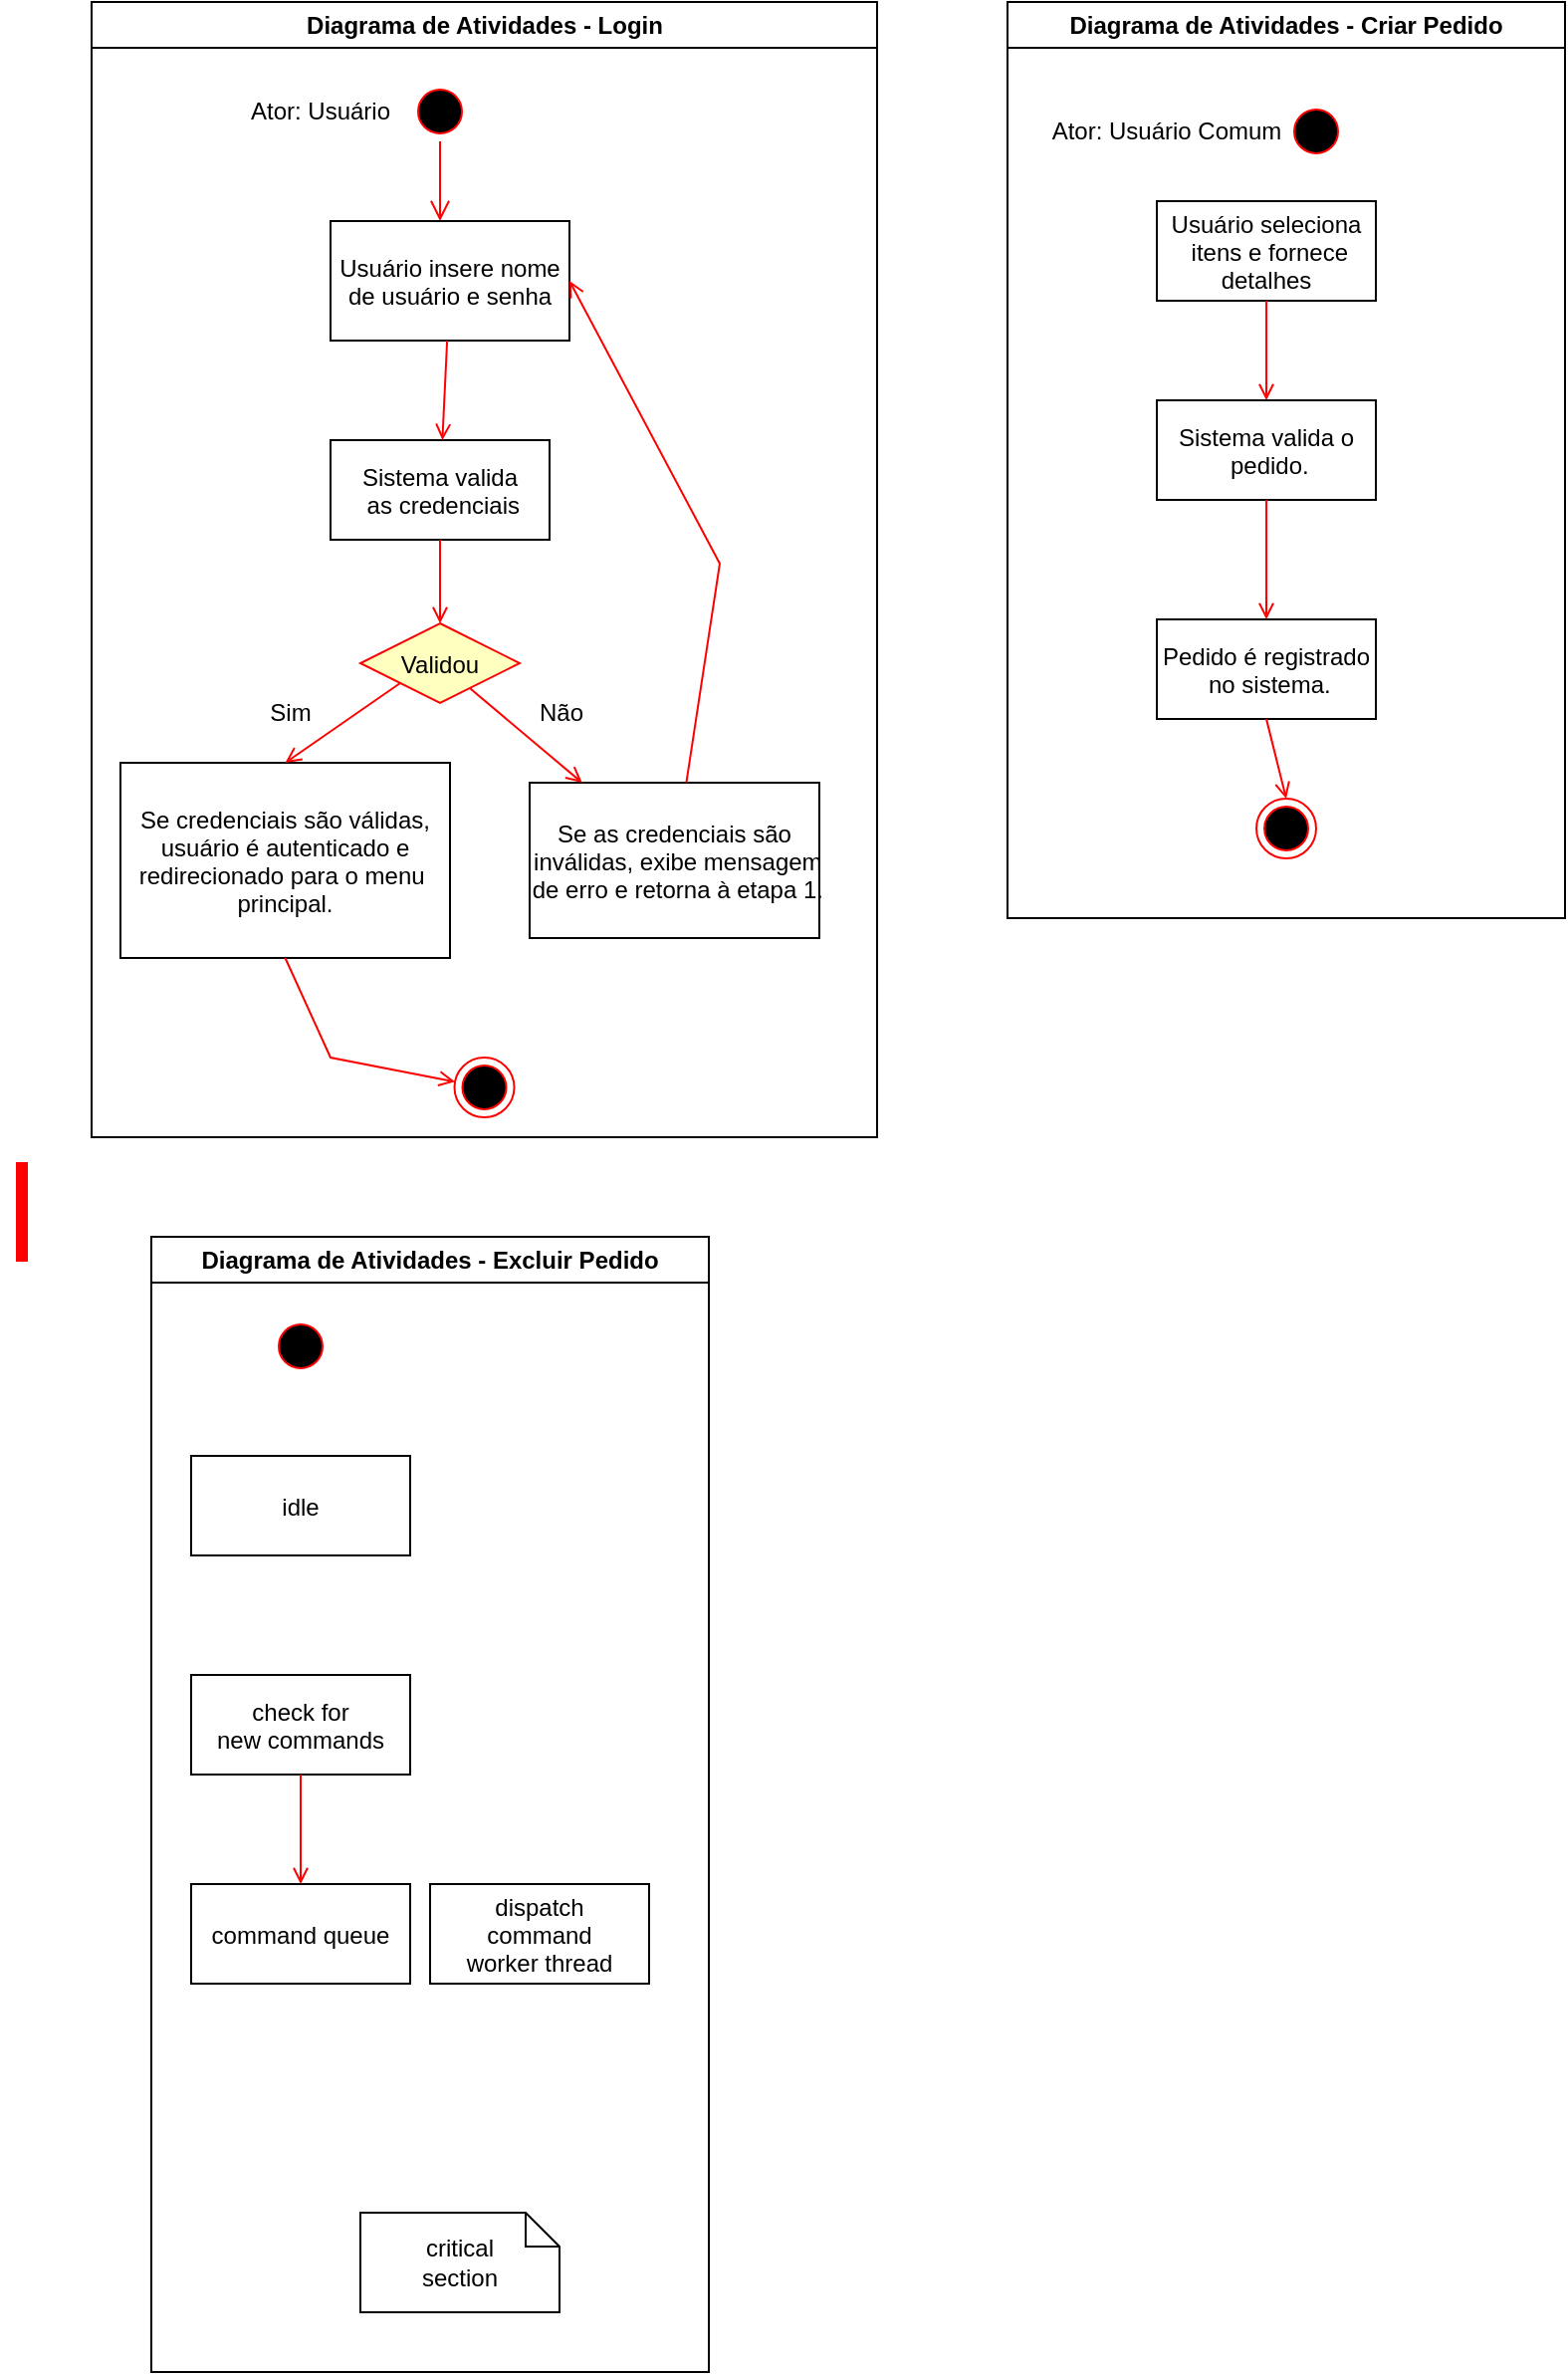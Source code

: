 <mxfile version="21.2.9" type="github">
  <diagram name="Page-1" id="e7e014a7-5840-1c2e-5031-d8a46d1fe8dd">
    <mxGraphModel dx="1100" dy="598" grid="1" gridSize="10" guides="1" tooltips="1" connect="1" arrows="1" fold="1" page="1" pageScale="1" pageWidth="1169" pageHeight="826" background="none" math="0" shadow="0">
      <root>
        <mxCell id="0" />
        <mxCell id="1" parent="0" />
        <mxCell id="2" value="Diagrama de Atividades - Login" style="swimlane;whiteSpace=wrap" parent="1" vertex="1">
          <mxGeometry x="50" y="150" width="394.5" height="570" as="geometry" />
        </mxCell>
        <mxCell id="5" value="" style="ellipse;shape=startState;fillColor=#000000;strokeColor=#ff0000;" parent="2" vertex="1">
          <mxGeometry x="160" y="40" width="30" height="30" as="geometry" />
        </mxCell>
        <mxCell id="6" value="" style="edgeStyle=elbowEdgeStyle;elbow=horizontal;verticalAlign=bottom;endArrow=open;endSize=8;strokeColor=#FF0000;endFill=1;rounded=0" parent="2" source="5" target="7" edge="1">
          <mxGeometry x="160" y="40" as="geometry">
            <mxPoint x="175" y="110" as="targetPoint" />
          </mxGeometry>
        </mxCell>
        <mxCell id="7" value="Usuário insere nome &#xa;de usuário e senha" style="" parent="2" vertex="1">
          <mxGeometry x="120" y="110" width="120" height="60" as="geometry" />
        </mxCell>
        <mxCell id="8" value="Sistema valida&#xa; as credenciais  " style="" parent="2" vertex="1">
          <mxGeometry x="120" y="220" width="110" height="50" as="geometry" />
        </mxCell>
        <mxCell id="9" value="" style="endArrow=open;strokeColor=#FF0000;endFill=1;rounded=0" parent="2" source="7" target="8" edge="1">
          <mxGeometry relative="1" as="geometry" />
        </mxCell>
        <mxCell id="10" value="Se as credenciais são&#xa; inválidas, exibe mensagem&#xa; de erro e retorna à etapa 1." style="" parent="2" vertex="1">
          <mxGeometry x="220" y="392" width="145.5" height="78" as="geometry" />
        </mxCell>
        <mxCell id="11" value="" style="endArrow=open;strokeColor=#FF0000;endFill=1;rounded=0" parent="2" source="xjSCA3znmnXuhdVDdIps-42" target="10" edge="1">
          <mxGeometry relative="1" as="geometry" />
        </mxCell>
        <mxCell id="xjSCA3znmnXuhdVDdIps-41" value="Ator: Usuário" style="text;html=1;strokeColor=none;fillColor=none;align=center;verticalAlign=middle;whiteSpace=wrap;rounded=0;" vertex="1" parent="2">
          <mxGeometry x="70" y="40" width="90" height="30" as="geometry" />
        </mxCell>
        <mxCell id="xjSCA3znmnXuhdVDdIps-42" value="Validou" style="rhombus;fillColor=#ffffc0;strokeColor=#ff0000;" vertex="1" parent="2">
          <mxGeometry x="135" y="312" width="80" height="40" as="geometry" />
        </mxCell>
        <mxCell id="xjSCA3znmnXuhdVDdIps-43" value="" style="endArrow=open;strokeColor=#FF0000;endFill=1;rounded=0" edge="1" parent="2" source="8" target="xjSCA3znmnXuhdVDdIps-42">
          <mxGeometry relative="1" as="geometry">
            <mxPoint x="337.5" y="398" as="sourcePoint" />
            <mxPoint x="326.5" y="560" as="targetPoint" />
          </mxGeometry>
        </mxCell>
        <mxCell id="20" value="" style="endArrow=open;strokeColor=#FF0000;endFill=1;rounded=0;entryX=1;entryY=0.5;entryDx=0;entryDy=0;" parent="2" source="10" target="7" edge="1">
          <mxGeometry relative="1" as="geometry">
            <mxPoint x="285.5" y="142" as="targetPoint" />
            <Array as="points">
              <mxPoint x="315.5" y="282" />
            </Array>
          </mxGeometry>
        </mxCell>
        <mxCell id="xjSCA3znmnXuhdVDdIps-44" value="Não" style="text;html=1;strokeColor=none;fillColor=none;align=center;verticalAlign=middle;whiteSpace=wrap;rounded=0;" vertex="1" parent="2">
          <mxGeometry x="205.5" y="342" width="60" height="30" as="geometry" />
        </mxCell>
        <mxCell id="xjSCA3znmnXuhdVDdIps-45" value="Se credenciais são válidas, &#xa;usuário é autenticado e &#xa;redirecionado para o menu &#xa;principal." style="" vertex="1" parent="2">
          <mxGeometry x="14.5" y="382" width="165.5" height="98" as="geometry" />
        </mxCell>
        <mxCell id="xjSCA3znmnXuhdVDdIps-47" value="" style="endArrow=open;strokeColor=#FF0000;endFill=1;rounded=0;entryX=0.5;entryY=0;entryDx=0;entryDy=0;exitX=0;exitY=1;exitDx=0;exitDy=0;" edge="1" parent="2" source="xjSCA3znmnXuhdVDdIps-42" target="xjSCA3znmnXuhdVDdIps-45">
          <mxGeometry relative="1" as="geometry">
            <mxPoint x="185" y="280" as="sourcePoint" />
            <mxPoint x="185" y="322" as="targetPoint" />
          </mxGeometry>
        </mxCell>
        <mxCell id="xjSCA3znmnXuhdVDdIps-48" value="Sim" style="text;html=1;strokeColor=none;fillColor=none;align=center;verticalAlign=middle;whiteSpace=wrap;rounded=0;" vertex="1" parent="2">
          <mxGeometry x="70" y="342" width="60" height="30" as="geometry" />
        </mxCell>
        <mxCell id="xjSCA3znmnXuhdVDdIps-55" value="" style="ellipse;shape=endState;fillColor=#000000;strokeColor=#ff0000" vertex="1" parent="2">
          <mxGeometry x="182.25" y="530" width="30" height="30" as="geometry" />
        </mxCell>
        <mxCell id="xjSCA3znmnXuhdVDdIps-56" value="" style="endArrow=open;strokeColor=#FF0000;endFill=1;rounded=0;exitX=0.5;exitY=1;exitDx=0;exitDy=0;" edge="1" parent="2" source="xjSCA3znmnXuhdVDdIps-45" target="xjSCA3znmnXuhdVDdIps-55">
          <mxGeometry relative="1" as="geometry">
            <mxPoint x="200" y="355" as="sourcePoint" />
            <mxPoint x="256" y="402" as="targetPoint" />
            <Array as="points">
              <mxPoint x="120" y="530" />
            </Array>
          </mxGeometry>
        </mxCell>
        <mxCell id="3" value="Diagrama de Atividades - Excluir Pedido" style="swimlane;whiteSpace=wrap" parent="1" vertex="1">
          <mxGeometry x="80" y="770" width="280" height="570" as="geometry" />
        </mxCell>
        <mxCell id="13" value="" style="ellipse;shape=startState;fillColor=#000000;strokeColor=#ff0000;" parent="3" vertex="1">
          <mxGeometry x="60" y="40" width="30" height="30" as="geometry" />
        </mxCell>
        <mxCell id="15" value="idle" style="" parent="3" vertex="1">
          <mxGeometry x="20" y="110" width="110" height="50" as="geometry" />
        </mxCell>
        <mxCell id="16" value="check for &#xa;new commands" style="" parent="3" vertex="1">
          <mxGeometry x="20" y="220" width="110" height="50" as="geometry" />
        </mxCell>
        <mxCell id="18" value="command queue" style="" parent="3" vertex="1">
          <mxGeometry x="20" y="325" width="110" height="50" as="geometry" />
        </mxCell>
        <mxCell id="19" value="" style="endArrow=open;strokeColor=#FF0000;endFill=1;rounded=0" parent="3" source="16" target="18" edge="1">
          <mxGeometry relative="1" as="geometry" />
        </mxCell>
        <mxCell id="30" value="dispatch&#xa;command&#xa;worker thread" style="" parent="3" vertex="1">
          <mxGeometry x="140" y="325" width="110" height="50" as="geometry" />
        </mxCell>
        <mxCell id="31" value="critical&#xa;section" style="shape=note;whiteSpace=wrap;size=17" parent="3" vertex="1">
          <mxGeometry x="105" y="490" width="100" height="50" as="geometry" />
        </mxCell>
        <mxCell id="4" value="Diagrama de Atividades - Criar Pedido" style="swimlane;whiteSpace=wrap" parent="1" vertex="1">
          <mxGeometry x="510" y="150" width="280" height="460" as="geometry" />
        </mxCell>
        <mxCell id="33" value="Usuário seleciona&#xa; itens e fornece&#xa;detalhes" style="" parent="4" vertex="1">
          <mxGeometry x="75" y="100" width="110" height="50" as="geometry" />
        </mxCell>
        <mxCell id="38" value="" style="ellipse;shape=endState;fillColor=#000000;strokeColor=#ff0000" parent="4" vertex="1">
          <mxGeometry x="125" y="400" width="30" height="30" as="geometry" />
        </mxCell>
        <mxCell id="39" value="" style="endArrow=open;strokeColor=#FF0000;endFill=1;rounded=0;entryX=0.5;entryY=0;entryDx=0;entryDy=0;" parent="4" source="33" target="xjSCA3znmnXuhdVDdIps-52" edge="1">
          <mxGeometry relative="1" as="geometry">
            <mxPoint x="130" y="190" as="targetPoint" />
          </mxGeometry>
        </mxCell>
        <mxCell id="xjSCA3znmnXuhdVDdIps-49" value="Ator: Usuário Comum" style="text;html=1;strokeColor=none;fillColor=none;align=center;verticalAlign=middle;whiteSpace=wrap;rounded=0;" vertex="1" parent="4">
          <mxGeometry x="20" y="50" width="120" height="30" as="geometry" />
        </mxCell>
        <mxCell id="xjSCA3znmnXuhdVDdIps-50" value="" style="ellipse;shape=startState;fillColor=#000000;strokeColor=#ff0000;" vertex="1" parent="4">
          <mxGeometry x="140" y="50" width="30" height="30" as="geometry" />
        </mxCell>
        <mxCell id="xjSCA3znmnXuhdVDdIps-52" value="Sistema valida o&#xa; pedido." style="" vertex="1" parent="4">
          <mxGeometry x="75" y="200" width="110" height="50" as="geometry" />
        </mxCell>
        <mxCell id="xjSCA3znmnXuhdVDdIps-53" value="Pedido é registrado&#xa; no sistema." style="" vertex="1" parent="4">
          <mxGeometry x="75" y="310" width="110" height="50" as="geometry" />
        </mxCell>
        <mxCell id="xjSCA3znmnXuhdVDdIps-54" value="" style="endArrow=open;strokeColor=#FF0000;endFill=1;rounded=0;entryX=0.5;entryY=0;entryDx=0;entryDy=0;exitX=0.5;exitY=1;exitDx=0;exitDy=0;" edge="1" parent="4" source="xjSCA3znmnXuhdVDdIps-52" target="xjSCA3znmnXuhdVDdIps-53">
          <mxGeometry relative="1" as="geometry">
            <mxPoint x="140" y="160" as="sourcePoint" />
            <mxPoint x="140" y="210" as="targetPoint" />
          </mxGeometry>
        </mxCell>
        <mxCell id="xjSCA3znmnXuhdVDdIps-57" value="" style="endArrow=open;strokeColor=#FF0000;endFill=1;rounded=0;entryX=0.5;entryY=0;entryDx=0;entryDy=0;exitX=0.5;exitY=1;exitDx=0;exitDy=0;" edge="1" parent="4" source="xjSCA3znmnXuhdVDdIps-53" target="38">
          <mxGeometry relative="1" as="geometry">
            <mxPoint x="140" y="260" as="sourcePoint" />
            <mxPoint x="140" y="320" as="targetPoint" />
          </mxGeometry>
        </mxCell>
        <mxCell id="25" value="" style="shape=line;strokeWidth=6;strokeColor=#ff0000;rotation=90" parent="1" vertex="1">
          <mxGeometry x="-10" y="750" width="50" height="15" as="geometry" />
        </mxCell>
      </root>
    </mxGraphModel>
  </diagram>
</mxfile>

